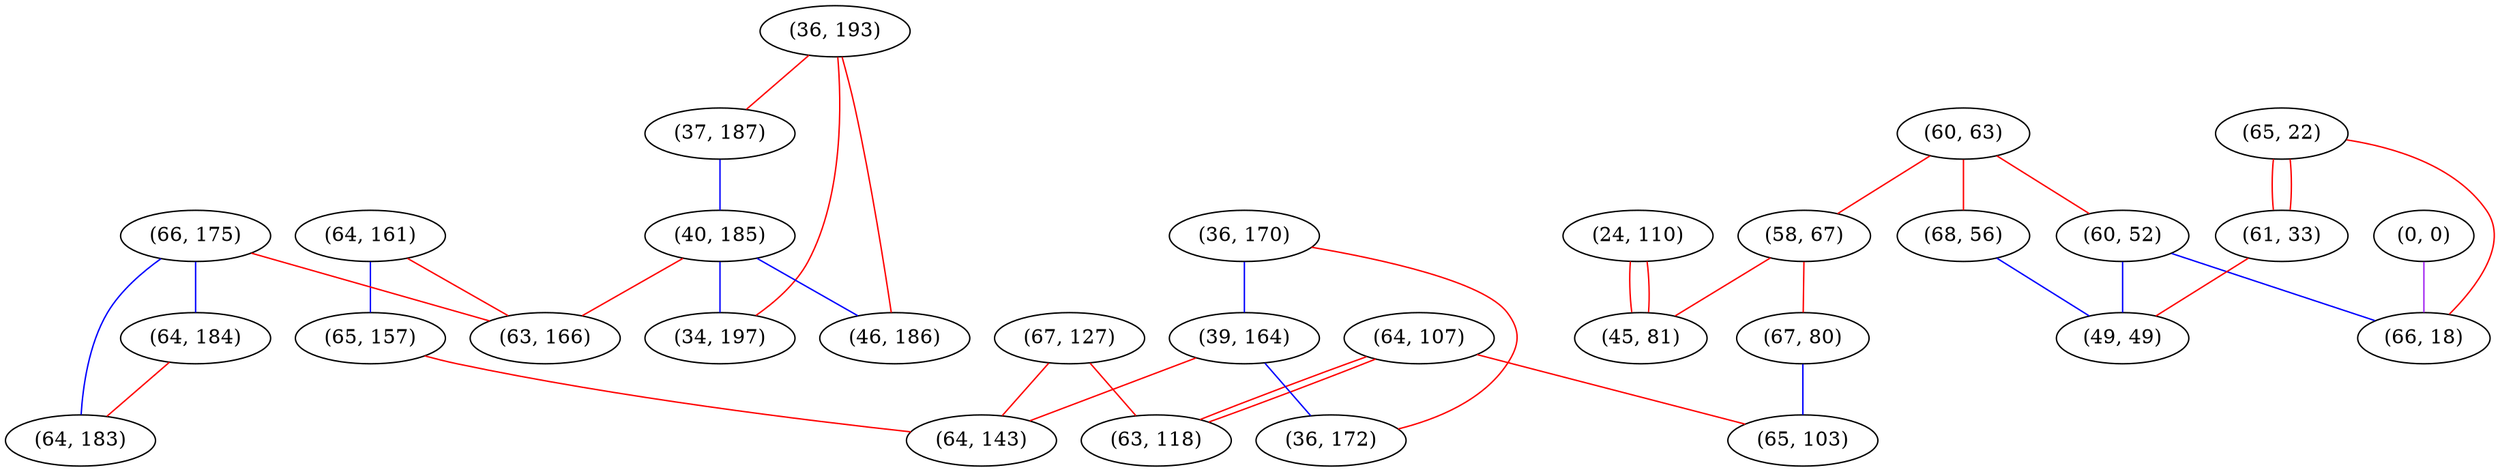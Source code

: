 graph "" {
"(64, 161)";
"(36, 170)";
"(60, 63)";
"(68, 56)";
"(58, 67)";
"(67, 127)";
"(64, 107)";
"(60, 52)";
"(66, 175)";
"(36, 193)";
"(65, 22)";
"(39, 164)";
"(61, 33)";
"(63, 118)";
"(37, 187)";
"(67, 80)";
"(49, 49)";
"(40, 185)";
"(63, 166)";
"(0, 0)";
"(66, 18)";
"(64, 184)";
"(24, 110)";
"(46, 186)";
"(65, 103)";
"(65, 157)";
"(64, 143)";
"(45, 81)";
"(36, 172)";
"(34, 197)";
"(64, 183)";
"(64, 161)" -- "(65, 157)"  [color=blue, key=0, weight=3];
"(64, 161)" -- "(63, 166)"  [color=red, key=0, weight=1];
"(36, 170)" -- "(39, 164)"  [color=blue, key=0, weight=3];
"(36, 170)" -- "(36, 172)"  [color=red, key=0, weight=1];
"(60, 63)" -- "(60, 52)"  [color=red, key=0, weight=1];
"(60, 63)" -- "(58, 67)"  [color=red, key=0, weight=1];
"(60, 63)" -- "(68, 56)"  [color=red, key=0, weight=1];
"(68, 56)" -- "(49, 49)"  [color=blue, key=0, weight=3];
"(58, 67)" -- "(67, 80)"  [color=red, key=0, weight=1];
"(58, 67)" -- "(45, 81)"  [color=red, key=0, weight=1];
"(67, 127)" -- "(63, 118)"  [color=red, key=0, weight=1];
"(67, 127)" -- "(64, 143)"  [color=red, key=0, weight=1];
"(64, 107)" -- "(63, 118)"  [color=red, key=0, weight=1];
"(64, 107)" -- "(63, 118)"  [color=red, key=1, weight=1];
"(64, 107)" -- "(65, 103)"  [color=red, key=0, weight=1];
"(60, 52)" -- "(49, 49)"  [color=blue, key=0, weight=3];
"(60, 52)" -- "(66, 18)"  [color=blue, key=0, weight=3];
"(66, 175)" -- "(63, 166)"  [color=red, key=0, weight=1];
"(66, 175)" -- "(64, 184)"  [color=blue, key=0, weight=3];
"(66, 175)" -- "(64, 183)"  [color=blue, key=0, weight=3];
"(36, 193)" -- "(34, 197)"  [color=red, key=0, weight=1];
"(36, 193)" -- "(46, 186)"  [color=red, key=0, weight=1];
"(36, 193)" -- "(37, 187)"  [color=red, key=0, weight=1];
"(65, 22)" -- "(61, 33)"  [color=red, key=0, weight=1];
"(65, 22)" -- "(61, 33)"  [color=red, key=1, weight=1];
"(65, 22)" -- "(66, 18)"  [color=red, key=0, weight=1];
"(39, 164)" -- "(36, 172)"  [color=blue, key=0, weight=3];
"(39, 164)" -- "(64, 143)"  [color=red, key=0, weight=1];
"(61, 33)" -- "(49, 49)"  [color=red, key=0, weight=1];
"(37, 187)" -- "(40, 185)"  [color=blue, key=0, weight=3];
"(67, 80)" -- "(65, 103)"  [color=blue, key=0, weight=3];
"(40, 185)" -- "(63, 166)"  [color=red, key=0, weight=1];
"(40, 185)" -- "(46, 186)"  [color=blue, key=0, weight=3];
"(40, 185)" -- "(34, 197)"  [color=blue, key=0, weight=3];
"(0, 0)" -- "(66, 18)"  [color=purple, key=0, weight=4];
"(64, 184)" -- "(64, 183)"  [color=red, key=0, weight=1];
"(24, 110)" -- "(45, 81)"  [color=red, key=0, weight=1];
"(24, 110)" -- "(45, 81)"  [color=red, key=1, weight=1];
"(65, 157)" -- "(64, 143)"  [color=red, key=0, weight=1];
}
